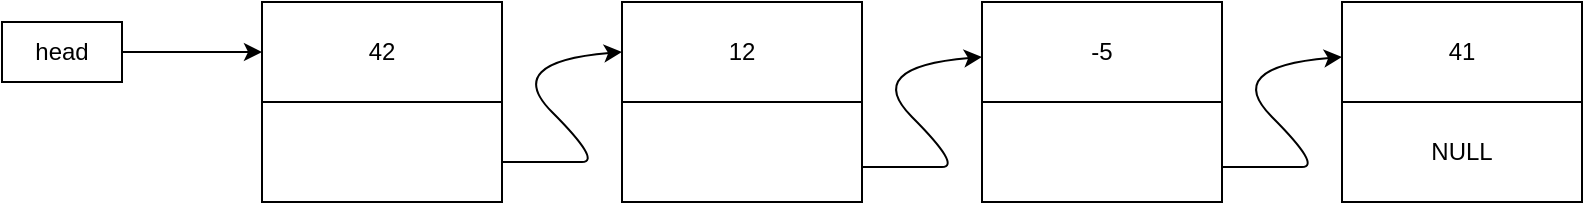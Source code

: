 <mxfile version="22.1.21" type="device">
  <diagram name="Page-1" id="NR6rK90W4Do48OthER0L">
    <mxGraphModel dx="1434" dy="792" grid="1" gridSize="10" guides="1" tooltips="1" connect="1" arrows="1" fold="1" page="1" pageScale="1" pageWidth="827" pageHeight="1169" math="0" shadow="0">
      <root>
        <mxCell id="0" />
        <mxCell id="1" parent="0" />
        <mxCell id="j_HuYr_yvYLadis5nQrf-1" value="head" style="rounded=0;whiteSpace=wrap;html=1;" vertex="1" parent="1">
          <mxGeometry x="10" y="120" width="60" height="30" as="geometry" />
        </mxCell>
        <mxCell id="j_HuYr_yvYLadis5nQrf-2" value="42" style="rounded=0;whiteSpace=wrap;html=1;" vertex="1" parent="1">
          <mxGeometry x="140" y="110" width="120" height="50" as="geometry" />
        </mxCell>
        <mxCell id="j_HuYr_yvYLadis5nQrf-3" value="" style="rounded=0;whiteSpace=wrap;html=1;" vertex="1" parent="1">
          <mxGeometry x="140" y="160" width="120" height="50" as="geometry" />
        </mxCell>
        <mxCell id="j_HuYr_yvYLadis5nQrf-4" value="12" style="rounded=0;whiteSpace=wrap;html=1;" vertex="1" parent="1">
          <mxGeometry x="320" y="110" width="120" height="50" as="geometry" />
        </mxCell>
        <mxCell id="j_HuYr_yvYLadis5nQrf-5" value="" style="rounded=0;whiteSpace=wrap;html=1;" vertex="1" parent="1">
          <mxGeometry x="320" y="160" width="120" height="50" as="geometry" />
        </mxCell>
        <mxCell id="j_HuYr_yvYLadis5nQrf-6" value="-5" style="rounded=0;whiteSpace=wrap;html=1;" vertex="1" parent="1">
          <mxGeometry x="500" y="110" width="120" height="50" as="geometry" />
        </mxCell>
        <mxCell id="j_HuYr_yvYLadis5nQrf-7" value="" style="rounded=0;whiteSpace=wrap;html=1;" vertex="1" parent="1">
          <mxGeometry x="500" y="160" width="120" height="50" as="geometry" />
        </mxCell>
        <mxCell id="j_HuYr_yvYLadis5nQrf-8" value="41" style="rounded=0;whiteSpace=wrap;html=1;" vertex="1" parent="1">
          <mxGeometry x="680" y="110" width="120" height="50" as="geometry" />
        </mxCell>
        <mxCell id="j_HuYr_yvYLadis5nQrf-9" value="NULL" style="rounded=0;whiteSpace=wrap;html=1;" vertex="1" parent="1">
          <mxGeometry x="680" y="160" width="120" height="50" as="geometry" />
        </mxCell>
        <mxCell id="j_HuYr_yvYLadis5nQrf-11" value="" style="curved=1;endArrow=classic;html=1;rounded=0;entryX=0;entryY=0.5;entryDx=0;entryDy=0;" edge="1" parent="1" target="j_HuYr_yvYLadis5nQrf-4">
          <mxGeometry width="50" height="50" relative="1" as="geometry">
            <mxPoint x="260" y="190" as="sourcePoint" />
            <mxPoint x="310" y="140" as="targetPoint" />
            <Array as="points">
              <mxPoint x="290" y="190" />
              <mxPoint x="310" y="190" />
              <mxPoint x="260" y="140" />
            </Array>
          </mxGeometry>
        </mxCell>
        <mxCell id="j_HuYr_yvYLadis5nQrf-12" value="" style="curved=1;endArrow=classic;html=1;rounded=0;entryX=0;entryY=0.5;entryDx=0;entryDy=0;" edge="1" parent="1">
          <mxGeometry width="50" height="50" relative="1" as="geometry">
            <mxPoint x="440" y="192.5" as="sourcePoint" />
            <mxPoint x="500" y="137.5" as="targetPoint" />
            <Array as="points">
              <mxPoint x="470" y="192.5" />
              <mxPoint x="490" y="192.5" />
              <mxPoint x="440" y="142.5" />
            </Array>
          </mxGeometry>
        </mxCell>
        <mxCell id="j_HuYr_yvYLadis5nQrf-13" value="" style="curved=1;endArrow=classic;html=1;rounded=0;entryX=0;entryY=0.5;entryDx=0;entryDy=0;" edge="1" parent="1">
          <mxGeometry width="50" height="50" relative="1" as="geometry">
            <mxPoint x="620" y="192.5" as="sourcePoint" />
            <mxPoint x="680" y="137.5" as="targetPoint" />
            <Array as="points">
              <mxPoint x="650" y="192.5" />
              <mxPoint x="670" y="192.5" />
              <mxPoint x="620" y="142.5" />
            </Array>
          </mxGeometry>
        </mxCell>
        <mxCell id="j_HuYr_yvYLadis5nQrf-14" value="" style="endArrow=classic;html=1;rounded=0;entryX=0;entryY=0.5;entryDx=0;entryDy=0;exitX=1;exitY=0.5;exitDx=0;exitDy=0;" edge="1" parent="1" source="j_HuYr_yvYLadis5nQrf-1" target="j_HuYr_yvYLadis5nQrf-2">
          <mxGeometry width="50" height="50" relative="1" as="geometry">
            <mxPoint x="80" y="170" as="sourcePoint" />
            <mxPoint x="130" y="120" as="targetPoint" />
          </mxGeometry>
        </mxCell>
      </root>
    </mxGraphModel>
  </diagram>
</mxfile>
